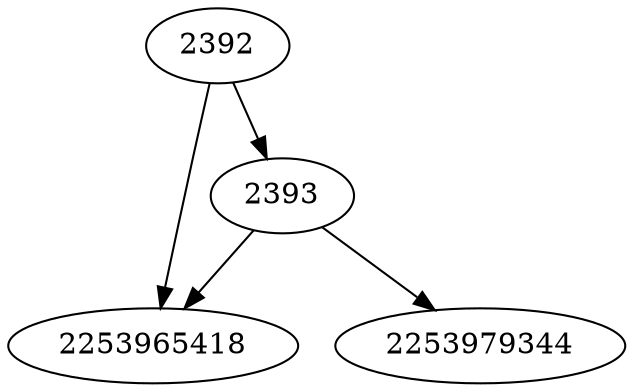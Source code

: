 strict digraph  {
2392;
2393;
2253965418;
2253979344;
2392 -> 2393;
2392 -> 2253965418;
2393 -> 2253979344;
2393 -> 2253965418;
}

